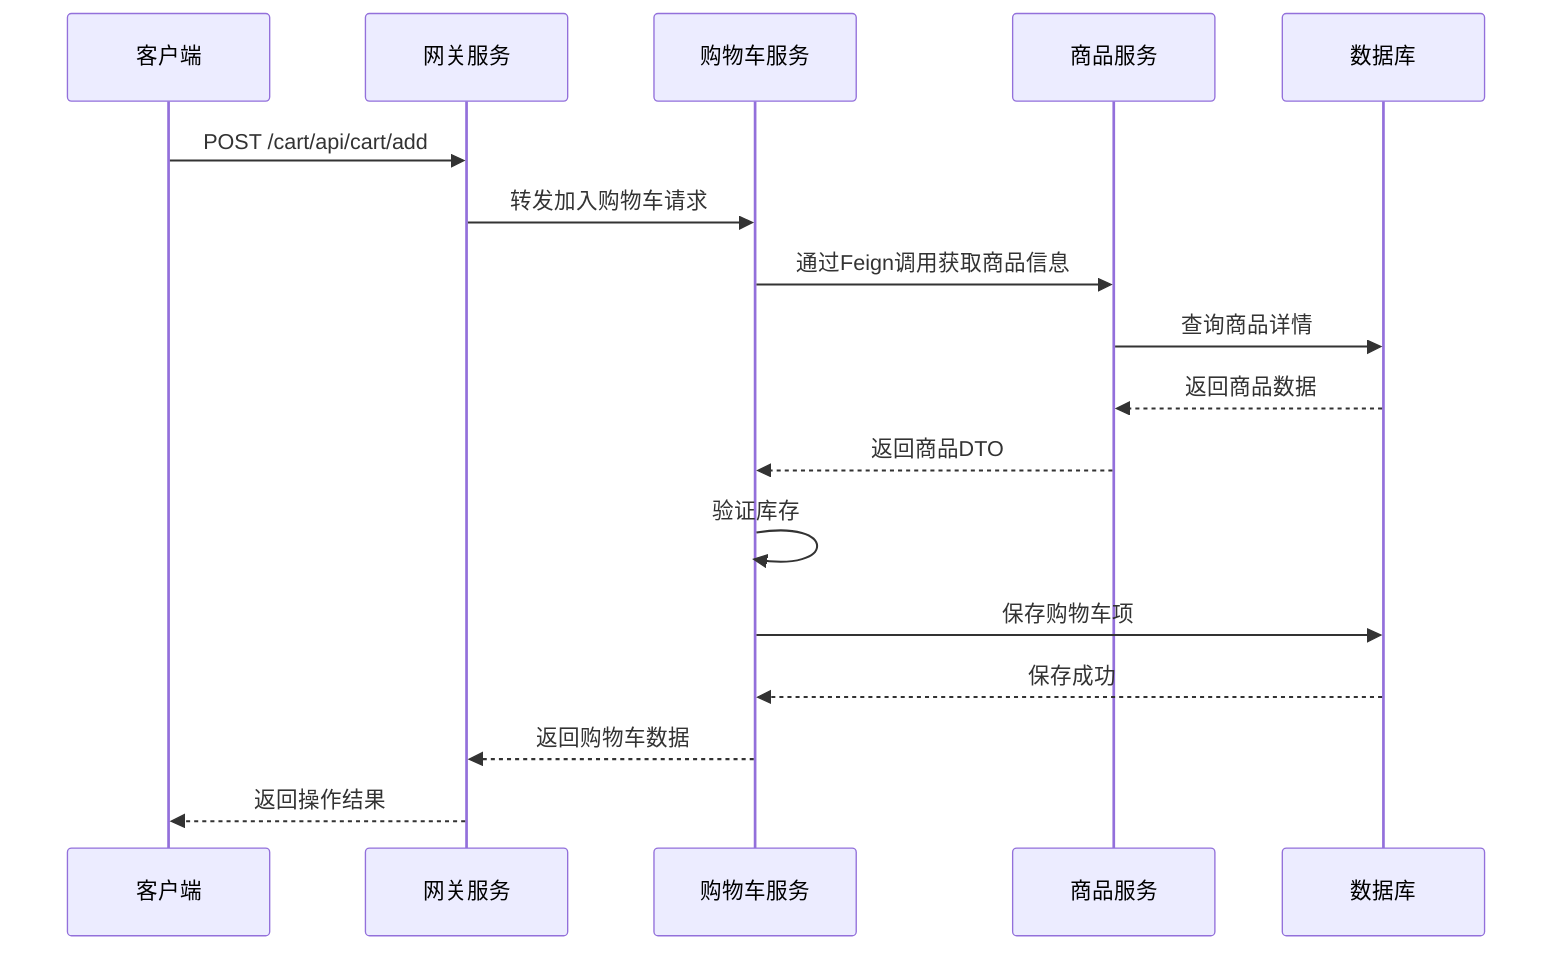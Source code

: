 sequenceDiagram
    participant Client as 客户端
    participant Gateway as 网关服务
    participant Cart as 购物车服务
    participant Product as 商品服务
    participant DB as 数据库

    Client->>Gateway: POST /cart/api/cart/add
    Gateway->>Cart: 转发加入购物车请求
    Cart->>Product: 通过Feign调用获取商品信息
    Product->>DB: 查询商品详情
    DB-->>Product: 返回商品数据
    Product-->>Cart: 返回商品DTO
    Cart->>Cart: 验证库存
    Cart->>DB: 保存购物车项
    DB-->>Cart: 保存成功
    Cart-->>Gateway: 返回购物车数据
    Gateway-->>Client: 返回操作结果